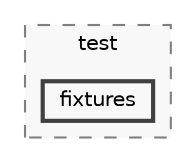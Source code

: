 digraph "backend/node_modules/node-gyp/test/fixtures"
{
 // LATEX_PDF_SIZE
  bgcolor="transparent";
  edge [fontname=Helvetica,fontsize=10,labelfontname=Helvetica,labelfontsize=10];
  node [fontname=Helvetica,fontsize=10,shape=box,height=0.2,width=0.4];
  compound=true
  subgraph clusterdir_f285ea6102d465f26757aae385a33880 {
    graph [ bgcolor="#f8f8f8", pencolor="grey50", label="test", fontname=Helvetica,fontsize=10 style="filled,dashed", URL="dir_f285ea6102d465f26757aae385a33880.html",tooltip=""]
  dir_ee70c889014b0267827007a965a4fc9b [label="fixtures", fillcolor="#f8f8f8", color="grey25", style="filled,bold", URL="dir_ee70c889014b0267827007a965a4fc9b.html",tooltip=""];
  }
}

